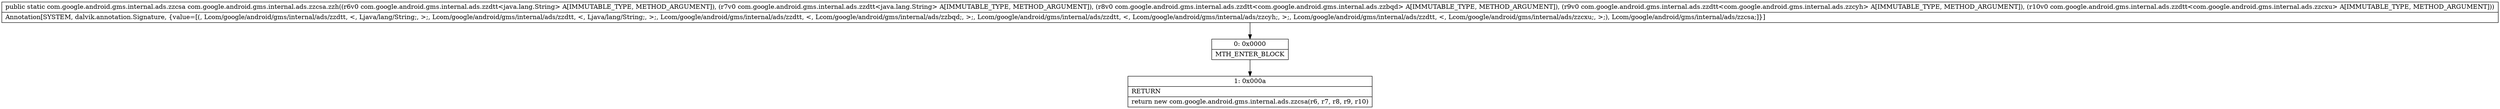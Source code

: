 digraph "CFG forcom.google.android.gms.internal.ads.zzcsa.zzh(Lcom\/google\/android\/gms\/internal\/ads\/zzdtt;Lcom\/google\/android\/gms\/internal\/ads\/zzdtt;Lcom\/google\/android\/gms\/internal\/ads\/zzdtt;Lcom\/google\/android\/gms\/internal\/ads\/zzdtt;Lcom\/google\/android\/gms\/internal\/ads\/zzdtt;)Lcom\/google\/android\/gms\/internal\/ads\/zzcsa;" {
Node_0 [shape=record,label="{0\:\ 0x0000|MTH_ENTER_BLOCK\l}"];
Node_1 [shape=record,label="{1\:\ 0x000a|RETURN\l|return new com.google.android.gms.internal.ads.zzcsa(r6, r7, r8, r9, r10)\l}"];
MethodNode[shape=record,label="{public static com.google.android.gms.internal.ads.zzcsa com.google.android.gms.internal.ads.zzcsa.zzh((r6v0 com.google.android.gms.internal.ads.zzdtt\<java.lang.String\> A[IMMUTABLE_TYPE, METHOD_ARGUMENT]), (r7v0 com.google.android.gms.internal.ads.zzdtt\<java.lang.String\> A[IMMUTABLE_TYPE, METHOD_ARGUMENT]), (r8v0 com.google.android.gms.internal.ads.zzdtt\<com.google.android.gms.internal.ads.zzbqd\> A[IMMUTABLE_TYPE, METHOD_ARGUMENT]), (r9v0 com.google.android.gms.internal.ads.zzdtt\<com.google.android.gms.internal.ads.zzcyh\> A[IMMUTABLE_TYPE, METHOD_ARGUMENT]), (r10v0 com.google.android.gms.internal.ads.zzdtt\<com.google.android.gms.internal.ads.zzcxu\> A[IMMUTABLE_TYPE, METHOD_ARGUMENT]))  | Annotation[SYSTEM, dalvik.annotation.Signature, \{value=[(, Lcom\/google\/android\/gms\/internal\/ads\/zzdtt, \<, Ljava\/lang\/String;, \>;, Lcom\/google\/android\/gms\/internal\/ads\/zzdtt, \<, Ljava\/lang\/String;, \>;, Lcom\/google\/android\/gms\/internal\/ads\/zzdtt, \<, Lcom\/google\/android\/gms\/internal\/ads\/zzbqd;, \>;, Lcom\/google\/android\/gms\/internal\/ads\/zzdtt, \<, Lcom\/google\/android\/gms\/internal\/ads\/zzcyh;, \>;, Lcom\/google\/android\/gms\/internal\/ads\/zzdtt, \<, Lcom\/google\/android\/gms\/internal\/ads\/zzcxu;, \>;), Lcom\/google\/android\/gms\/internal\/ads\/zzcsa;]\}]\l}"];
MethodNode -> Node_0;
Node_0 -> Node_1;
}

